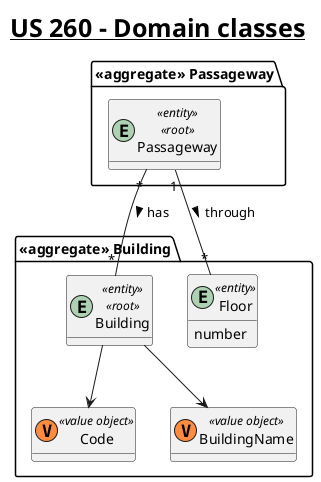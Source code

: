@startuml

skinparam titleFontSize 25
title <u>US 260 - Domain classes</u>

hide methods
skinparam classAttributeIconSize 0

package "<<aggregate>> Passageway" {
    entity Passageway <<entity>> <<root>>
}

'Building aggregate
package "<<aggregate>> Building" {
    entity Building <<entity>> <<root>>
    class Code <<(V, #FF8B40) value object>>
    class BuildingName <<(V, #FF8B40) value object>>

    entity Floor <<entity>> {
        number
    }
}

'Value objects
Building -down-> Code
Building -down-> BuildingName

'Navigation
Passageway "*" -- "*" Building : has >
Passageway "1" -- "*" Floor : through >

@enduml
